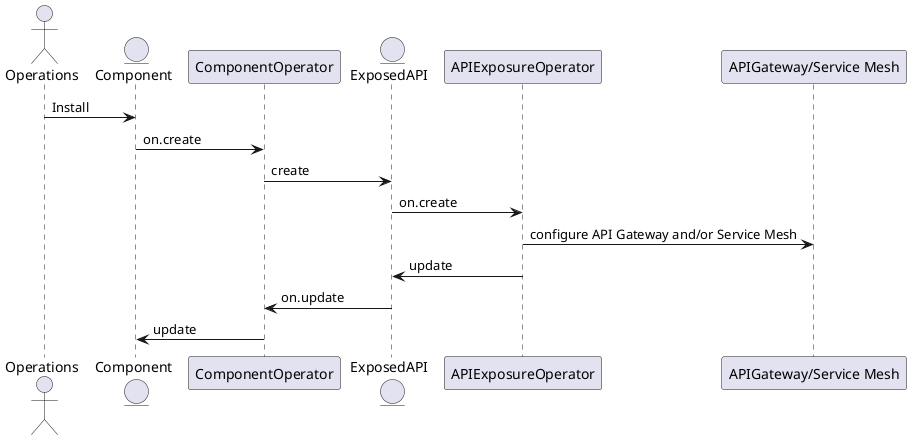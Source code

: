 @startuml

actor Operations
entity Component
participant ComponentOperator
entity ExposedAPI
participant APIExposureOperator
participant "APIGateway/Service Mesh"

Component <- Operations : Install
Component -> ComponentOperator: on.create 
ComponentOperator -> ExposedAPI: create
ExposedAPI -> APIExposureOperator: on.create 
APIExposureOperator -> "APIGateway/Service Mesh" : configure API Gateway and/or Service Mesh
ExposedAPI <- APIExposureOperator: update
ComponentOperator <- ExposedAPI: on.update
Component <- ComponentOperator: update 

@enduml